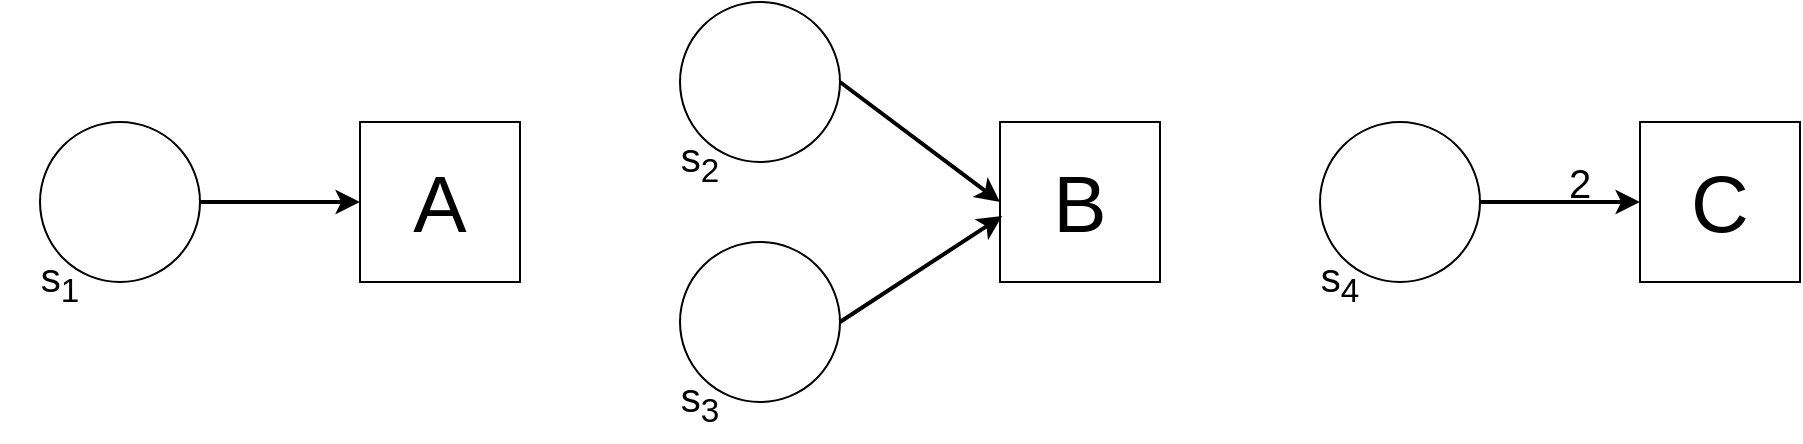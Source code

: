 <mxfile version="23.0.2" type="github">
  <diagram id="nlZTKS49ekNJ1ZWXG0yo" name="Seite-1">
    <mxGraphModel dx="1050" dy="538" grid="1" gridSize="10" guides="1" tooltips="1" connect="1" arrows="1" fold="1" page="1" pageScale="1" pageWidth="1169" pageHeight="827" math="0" shadow="0">
      <root>
        <mxCell id="0" />
        <mxCell id="1" parent="0" />
        <mxCell id="VEaJ6GgW7XOCRGQRBVWm-1" value="" style="ellipse;whiteSpace=wrap;html=1;aspect=fixed;" parent="1" vertex="1">
          <mxGeometry x="80" y="80" width="80" height="80" as="geometry" />
        </mxCell>
        <mxCell id="VEaJ6GgW7XOCRGQRBVWm-2" value="A" style="rounded=0;whiteSpace=wrap;html=1;fontSize=40;" parent="1" vertex="1">
          <mxGeometry x="240" y="80" width="80" height="80" as="geometry" />
        </mxCell>
        <mxCell id="VEaJ6GgW7XOCRGQRBVWm-3" value="" style="ellipse;whiteSpace=wrap;html=1;aspect=fixed;" parent="1" vertex="1">
          <mxGeometry x="400" y="20" width="80" height="80" as="geometry" />
        </mxCell>
        <mxCell id="VEaJ6GgW7XOCRGQRBVWm-4" value="C" style="rounded=0;whiteSpace=wrap;html=1;fontSize=40;" parent="1" vertex="1">
          <mxGeometry x="880" y="80" width="80" height="80" as="geometry" />
        </mxCell>
        <mxCell id="VEaJ6GgW7XOCRGQRBVWm-5" value="B" style="rounded=0;whiteSpace=wrap;html=1;fontSize=40;" parent="1" vertex="1">
          <mxGeometry x="560" y="80" width="80" height="80" as="geometry" />
        </mxCell>
        <mxCell id="VEaJ6GgW7XOCRGQRBVWm-6" value="" style="endArrow=classic;html=1;rounded=0;curved=1;exitX=1;exitY=0.5;exitDx=0;exitDy=0;strokeWidth=2;entryX=0;entryY=0.5;entryDx=0;entryDy=0;" parent="1" source="VEaJ6GgW7XOCRGQRBVWm-1" target="VEaJ6GgW7XOCRGQRBVWm-2" edge="1">
          <mxGeometry width="50" height="50" relative="1" as="geometry">
            <mxPoint x="390" y="210" as="sourcePoint" />
            <mxPoint x="450" y="320" as="targetPoint" />
          </mxGeometry>
        </mxCell>
        <mxCell id="VEaJ6GgW7XOCRGQRBVWm-7" value="" style="endArrow=classic;html=1;rounded=0;curved=1;exitX=1;exitY=0.5;exitDx=0;exitDy=0;strokeWidth=2;entryX=0;entryY=0.5;entryDx=0;entryDy=0;" parent="1" source="VEaJ6GgW7XOCRGQRBVWm-3" target="VEaJ6GgW7XOCRGQRBVWm-5" edge="1">
          <mxGeometry width="50" height="50" relative="1" as="geometry">
            <mxPoint x="710" y="-30" as="sourcePoint" />
            <mxPoint x="770" y="80" as="targetPoint" />
          </mxGeometry>
        </mxCell>
        <mxCell id="VEaJ6GgW7XOCRGQRBVWm-9" value="" style="ellipse;whiteSpace=wrap;html=1;aspect=fixed;" parent="1" vertex="1">
          <mxGeometry x="720" y="80" width="80" height="80" as="geometry" />
        </mxCell>
        <mxCell id="VEaJ6GgW7XOCRGQRBVWm-11" value="" style="endArrow=classic;html=1;rounded=0;curved=1;exitX=1;exitY=0.5;exitDx=0;exitDy=0;strokeWidth=2;entryX=0;entryY=0.5;entryDx=0;entryDy=0;" parent="1" source="VEaJ6GgW7XOCRGQRBVWm-9" edge="1">
          <mxGeometry width="50" height="50" relative="1" as="geometry">
            <mxPoint x="1030" y="210" as="sourcePoint" />
            <mxPoint x="880" y="120" as="targetPoint" />
          </mxGeometry>
        </mxCell>
        <mxCell id="CBukyNrAVV97Vh7KJQ7h-1" value="s&lt;sub&gt;1&lt;/sub&gt;" style="text;html=1;strokeColor=none;fillColor=none;align=center;verticalAlign=middle;whiteSpace=wrap;rounded=0;fontSize=20;" vertex="1" parent="1">
          <mxGeometry x="60" y="140" width="60" height="40" as="geometry" />
        </mxCell>
        <mxCell id="CBukyNrAVV97Vh7KJQ7h-2" value="s&lt;sub&gt;2&lt;/sub&gt;" style="text;html=1;strokeColor=none;fillColor=none;align=center;verticalAlign=middle;whiteSpace=wrap;rounded=0;fontSize=20;" vertex="1" parent="1">
          <mxGeometry x="380" y="80" width="60" height="40" as="geometry" />
        </mxCell>
        <mxCell id="CBukyNrAVV97Vh7KJQ7h-3" value="s&lt;sub&gt;4&lt;/sub&gt;" style="text;html=1;strokeColor=none;fillColor=none;align=center;verticalAlign=middle;whiteSpace=wrap;rounded=0;fontSize=20;" vertex="1" parent="1">
          <mxGeometry x="700" y="140" width="60" height="40" as="geometry" />
        </mxCell>
        <mxCell id="CBukyNrAVV97Vh7KJQ7h-4" value="2" style="text;html=1;strokeColor=none;fillColor=none;align=center;verticalAlign=middle;whiteSpace=wrap;rounded=0;fontSize=20;" vertex="1" parent="1">
          <mxGeometry x="820" y="90" width="60" height="40" as="geometry" />
        </mxCell>
        <mxCell id="CBukyNrAVV97Vh7KJQ7h-5" value="" style="ellipse;whiteSpace=wrap;html=1;aspect=fixed;" vertex="1" parent="1">
          <mxGeometry x="400" y="140" width="80" height="80" as="geometry" />
        </mxCell>
        <mxCell id="CBukyNrAVV97Vh7KJQ7h-6" value="s&lt;sub&gt;3&lt;/sub&gt;" style="text;html=1;strokeColor=none;fillColor=none;align=center;verticalAlign=middle;whiteSpace=wrap;rounded=0;fontSize=20;" vertex="1" parent="1">
          <mxGeometry x="380" y="200" width="60" height="40" as="geometry" />
        </mxCell>
        <mxCell id="CBukyNrAVV97Vh7KJQ7h-7" value="" style="endArrow=classic;html=1;rounded=0;curved=1;exitX=1;exitY=0.5;exitDx=0;exitDy=0;strokeWidth=2;entryX=0.013;entryY=0.588;entryDx=0;entryDy=0;entryPerimeter=0;" edge="1" parent="1" source="CBukyNrAVV97Vh7KJQ7h-5" target="VEaJ6GgW7XOCRGQRBVWm-5">
          <mxGeometry width="50" height="50" relative="1" as="geometry">
            <mxPoint x="520" y="90" as="sourcePoint" />
            <mxPoint x="580" y="200" as="targetPoint" />
          </mxGeometry>
        </mxCell>
      </root>
    </mxGraphModel>
  </diagram>
</mxfile>
